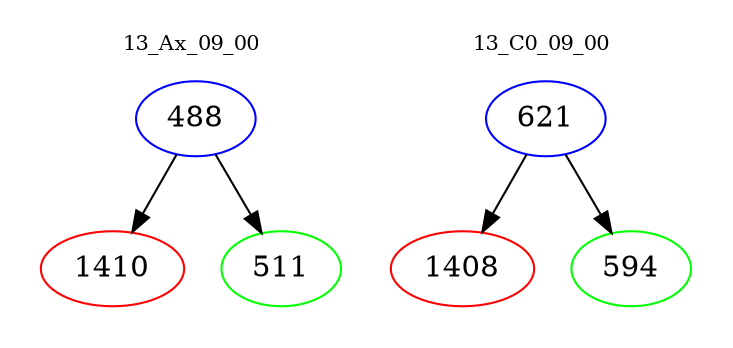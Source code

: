 digraph{
subgraph cluster_0 {
color = white
label = "13_Ax_09_00";
fontsize=10;
T0_488 [label="488", color="blue"]
T0_488 -> T0_1410 [color="black"]
T0_1410 [label="1410", color="red"]
T0_488 -> T0_511 [color="black"]
T0_511 [label="511", color="green"]
}
subgraph cluster_1 {
color = white
label = "13_C0_09_00";
fontsize=10;
T1_621 [label="621", color="blue"]
T1_621 -> T1_1408 [color="black"]
T1_1408 [label="1408", color="red"]
T1_621 -> T1_594 [color="black"]
T1_594 [label="594", color="green"]
}
}
